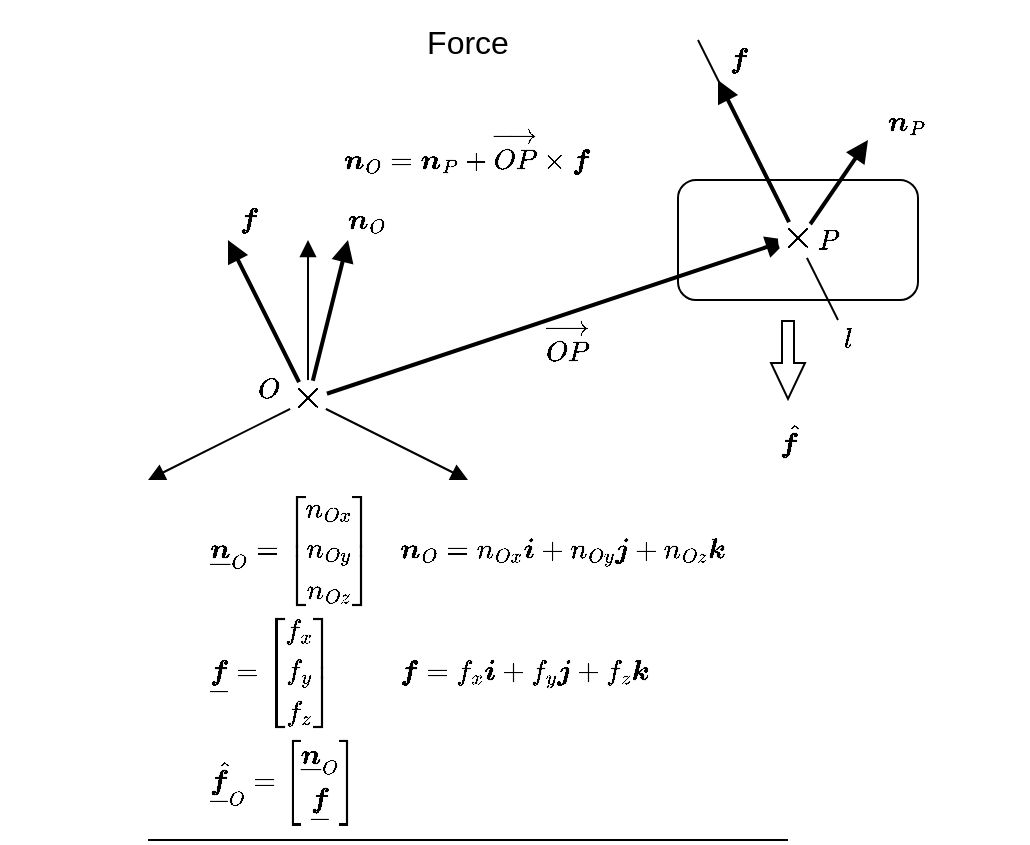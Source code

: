<mxfile version="20.8.16" type="device"><diagram name="Page-1" id="5tuTOmzimKmYVilFTqrT"><mxGraphModel dx="880" dy="488" grid="1" gridSize="10" guides="1" tooltips="1" connect="1" arrows="1" fold="1" page="1" pageScale="1" pageWidth="1169" pageHeight="827" math="1" shadow="0"><root><mxCell id="0"/><mxCell id="1" parent="0"/><mxCell id="hRgT0R0MjZ0PVLPc1syz-3" value="" style="endArrow=block;html=1;rounded=0;endFill=1;strokeWidth=2;exitX=1;exitY=1;exitDx=0;exitDy=0;" edge="1" parent="1"><mxGeometry width="50" height="50" relative="1" as="geometry"><mxPoint x="360" y="560" as="sourcePoint"/><mxPoint x="320" y="480" as="targetPoint"/></mxGeometry></mxCell><mxCell id="hRgT0R0MjZ0PVLPc1syz-8" value="" style="endArrow=block;html=1;rounded=0;endFill=1;strokeWidth=2;" edge="1" parent="1"><mxGeometry width="50" height="50" relative="1" as="geometry"><mxPoint x="605" y="481" as="sourcePoint"/><mxPoint x="640" y="430" as="targetPoint"/></mxGeometry></mxCell><mxCell id="_CCPbM_SMrkFNTm4F9o_-1" value="" style="endArrow=block;html=1;rounded=0;endFill=1;" parent="1" edge="1"><mxGeometry width="50" height="50" relative="1" as="geometry"><mxPoint x="360" y="560" as="sourcePoint"/><mxPoint x="360" y="480" as="targetPoint"/></mxGeometry></mxCell><mxCell id="_CCPbM_SMrkFNTm4F9o_-2" value="" style="endArrow=block;html=1;rounded=0;endFill=1;" parent="1" edge="1"><mxGeometry width="50" height="50" relative="1" as="geometry"><mxPoint x="360" y="560" as="sourcePoint"/><mxPoint x="280" y="600" as="targetPoint"/></mxGeometry></mxCell><mxCell id="_CCPbM_SMrkFNTm4F9o_-3" value="" style="endArrow=block;html=1;rounded=0;endFill=1;" parent="1" edge="1"><mxGeometry width="50" height="50" relative="1" as="geometry"><mxPoint x="360" y="560" as="sourcePoint"/><mxPoint x="440" y="600" as="targetPoint"/></mxGeometry></mxCell><mxCell id="_CCPbM_SMrkFNTm4F9o_-5" value="" style="endArrow=block;html=1;rounded=0;endFill=1;strokeWidth=2;" parent="1" edge="1"><mxGeometry width="50" height="50" relative="1" as="geometry"><mxPoint x="360" y="560" as="sourcePoint"/><mxPoint x="600" y="480" as="targetPoint"/></mxGeometry></mxCell><mxCell id="_CCPbM_SMrkFNTm4F9o_-6" value="$$\overrightarrow{OP}$$" style="text;html=1;strokeColor=none;fillColor=none;align=center;verticalAlign=middle;whiteSpace=wrap;rounded=0;" parent="1" vertex="1"><mxGeometry x="450" y="510" width="80" height="40" as="geometry"/></mxCell><mxCell id="_CCPbM_SMrkFNTm4F9o_-7" value="$$\huge{\times}$$" style="text;html=1;strokeColor=none;fillColor=none;align=center;verticalAlign=middle;whiteSpace=wrap;rounded=0;" parent="1" vertex="1"><mxGeometry x="585" y="460" width="40" height="40" as="geometry"/></mxCell><mxCell id="_CCPbM_SMrkFNTm4F9o_-9" value="" style="endArrow=block;html=1;rounded=0;endFill=1;strokeWidth=2;exitX=1;exitY=1;exitDx=0;exitDy=0;" parent="1" edge="1"><mxGeometry width="50" height="50" relative="1" as="geometry"><mxPoint x="605" y="480" as="sourcePoint"/><mxPoint x="565" y="400" as="targetPoint"/></mxGeometry></mxCell><mxCell id="_CCPbM_SMrkFNTm4F9o_-10" value="$$\boldsymbol{n}_O$$" style="text;html=1;strokeColor=none;fillColor=none;align=center;verticalAlign=middle;whiteSpace=wrap;rounded=0;" parent="1" vertex="1"><mxGeometry x="370" y="450" width="40" height="40" as="geometry"/></mxCell><mxCell id="_CCPbM_SMrkFNTm4F9o_-11" value="" style="endArrow=block;html=1;rounded=0;endFill=1;strokeWidth=2;" parent="1" edge="1"><mxGeometry width="50" height="50" relative="1" as="geometry"><mxPoint x="360" y="560" as="sourcePoint"/><mxPoint x="380" y="480" as="targetPoint"/></mxGeometry></mxCell><mxCell id="_CCPbM_SMrkFNTm4F9o_-13" value="$$O$$" style="text;html=1;strokeColor=none;fillColor=none;align=center;verticalAlign=middle;whiteSpace=wrap;rounded=0;fontSize=12;" parent="1" vertex="1"><mxGeometry x="320" y="535" width="40" height="40" as="geometry"/></mxCell><mxCell id="_CCPbM_SMrkFNTm4F9o_-16" value="" style="endArrow=none;html=1;rounded=0;" parent="1" edge="1"><mxGeometry width="50" height="50" relative="1" as="geometry"><mxPoint x="625" y="520" as="sourcePoint"/><mxPoint x="555" y="380" as="targetPoint"/></mxGeometry></mxCell><mxCell id="_CCPbM_SMrkFNTm4F9o_-20" value="$$P$$" style="text;html=1;strokeColor=none;fillColor=none;align=center;verticalAlign=middle;whiteSpace=wrap;rounded=0;" parent="1" vertex="1"><mxGeometry x="600" y="460" width="40" height="40" as="geometry"/></mxCell><mxCell id="_CCPbM_SMrkFNTm4F9o_-22" value="$$l$$" style="text;html=1;strokeColor=none;fillColor=none;align=center;verticalAlign=middle;whiteSpace=wrap;rounded=0;fontSize=12;" parent="1" vertex="1"><mxGeometry x="610" y="510" width="40" height="40" as="geometry"/></mxCell><mxCell id="_CCPbM_SMrkFNTm4F9o_-23" value="$$\boldsymbol{f}$$" style="text;html=1;strokeColor=none;fillColor=none;align=center;verticalAlign=middle;whiteSpace=wrap;rounded=0;fontSize=12;" parent="1" vertex="1"><mxGeometry x="555" y="370" width="40" height="40" as="geometry"/></mxCell><mxCell id="_CCPbM_SMrkFNTm4F9o_-26" value="Force" style="text;html=1;strokeColor=none;fillColor=none;align=center;verticalAlign=middle;whiteSpace=wrap;rounded=0;fontSize=16;" parent="1" vertex="1"><mxGeometry x="400" y="360" width="80" height="41" as="geometry"/></mxCell><mxCell id="_CCPbM_SMrkFNTm4F9o_-27" value="" style="ellipse;whiteSpace=wrap;html=1;aspect=fixed;fontSize=16;strokeWidth=1;strokeColor=none;perimeterSpacing=1;" parent="1" vertex="1"><mxGeometry x="595" y="470" width="20" height="20" as="geometry"/></mxCell><mxCell id="_CCPbM_SMrkFNTm4F9o_-28" value="$$\huge{\times}$$" style="text;html=1;strokeColor=none;fillColor=none;align=center;verticalAlign=middle;whiteSpace=wrap;rounded=0;fontSize=12;strokeWidth=1;" parent="1" vertex="1"><mxGeometry x="590" y="465" width="30" height="30" as="geometry"/></mxCell><mxCell id="_CCPbM_SMrkFNTm4F9o_-40" value="" style="ellipse;whiteSpace=wrap;html=1;aspect=fixed;fontSize=16;strokeWidth=1;strokeColor=none;perimeterSpacing=1;" parent="1" vertex="1"><mxGeometry x="350" y="550" width="20" height="20" as="geometry"/></mxCell><mxCell id="_CCPbM_SMrkFNTm4F9o_-41" value="$$\huge{\times}$$" style="text;html=1;strokeColor=none;fillColor=none;align=center;verticalAlign=middle;whiteSpace=wrap;rounded=0;fontSize=12;strokeWidth=1;" parent="1" vertex="1"><mxGeometry x="345" y="545" width="30" height="30" as="geometry"/></mxCell><mxCell id="_CCPbM_SMrkFNTm4F9o_-46" value="$$\boldsymbol{n}_{O}=\boldsymbol{n}_{P}+&lt;br&gt;\overrightarrow{OP}\times\boldsymbol{f}$$" style="text;html=1;strokeColor=none;fillColor=none;align=center;verticalAlign=middle;whiteSpace=wrap;rounded=0;fontSize=12;" parent="1" vertex="1"><mxGeometry x="360" y="414" width="160" height="40" as="geometry"/></mxCell><mxCell id="hRgT0R0MjZ0PVLPc1syz-5" value="$$\boldsymbol{f}$$" style="text;html=1;strokeColor=none;fillColor=none;align=center;verticalAlign=middle;whiteSpace=wrap;rounded=0;fontSize=12;" vertex="1" parent="1"><mxGeometry x="310" y="450" width="40" height="40" as="geometry"/></mxCell><mxCell id="hRgT0R0MjZ0PVLPc1syz-9" value="$$\boldsymbol{n}_P$$" style="text;html=1;strokeColor=none;fillColor=none;align=center;verticalAlign=middle;whiteSpace=wrap;rounded=0;" vertex="1" parent="1"><mxGeometry x="640" y="401" width="40" height="40" as="geometry"/></mxCell><mxCell id="hRgT0R0MjZ0PVLPc1syz-10" value="" style="rounded=1;whiteSpace=wrap;html=1;fontSize=16;fillColor=none;" vertex="1" parent="1"><mxGeometry x="545" y="450" width="120" height="60" as="geometry"/></mxCell><mxCell id="hRgT0R0MjZ0PVLPc1syz-11" value="$$\begin{array}{ll} \underline{\boldsymbol{n}}_{O}=\left[\begin{array}{c} n_{Ox}\\ n_{Oy}\\ n_{Oz} \end{array}\right] &amp;amp; \boldsymbol{n}_{O}=n_{Ox}\boldsymbol{i}+n_{Oy}\boldsymbol{j}+n_{Oz}\boldsymbol{k}\\ \underline{\boldsymbol{f}}=\left[\begin{array}{c} f_{x}\\ f_{y}\\ f_{z} \end{array}\right] &amp;amp; \boldsymbol{f}=f_{x}\boldsymbol{i}+f_{y}\boldsymbol{j}+f_{z}\boldsymbol{k}\\ \underline{\hat{\boldsymbol{f}}}_{O}=\left[\begin{array}{c} \underline{\boldsymbol{n}}_{O}\\ \underline{\boldsymbol{f}} \end{array}\right] \end{array}$$" style="text;html=1;strokeColor=none;fillColor=none;align=center;verticalAlign=middle;whiteSpace=wrap;rounded=0;fontSize=12;" vertex="1" parent="1"><mxGeometry x="240" y="670" width="400" height="40" as="geometry"/></mxCell><mxCell id="hRgT0R0MjZ0PVLPc1syz-12" value="" style="shape=flexArrow;endArrow=classic;html=1;rounded=0;strokeWidth=1;fontSize=12;endWidth=10;endSize=5.67;width=6;" edge="1" parent="1"><mxGeometry width="50" height="50" relative="1" as="geometry"><mxPoint x="600" y="520" as="sourcePoint"/><mxPoint x="600" y="560" as="targetPoint"/></mxGeometry></mxCell><mxCell id="hRgT0R0MjZ0PVLPc1syz-13" value="$$\hat{\boldsymbol{f}}$$" style="text;html=1;strokeColor=none;fillColor=none;align=center;verticalAlign=middle;whiteSpace=wrap;rounded=0;fontSize=12;" vertex="1" parent="1"><mxGeometry x="580" y="560" width="40" height="40" as="geometry"/></mxCell><mxCell id="hRgT0R0MjZ0PVLPc1syz-14" value="" style="endArrow=none;html=1;rounded=0;strokeWidth=1;fontSize=12;" edge="1" parent="1"><mxGeometry width="50" height="50" relative="1" as="geometry"><mxPoint x="280" y="780" as="sourcePoint"/><mxPoint x="600" y="780" as="targetPoint"/></mxGeometry></mxCell></root></mxGraphModel></diagram></mxfile>